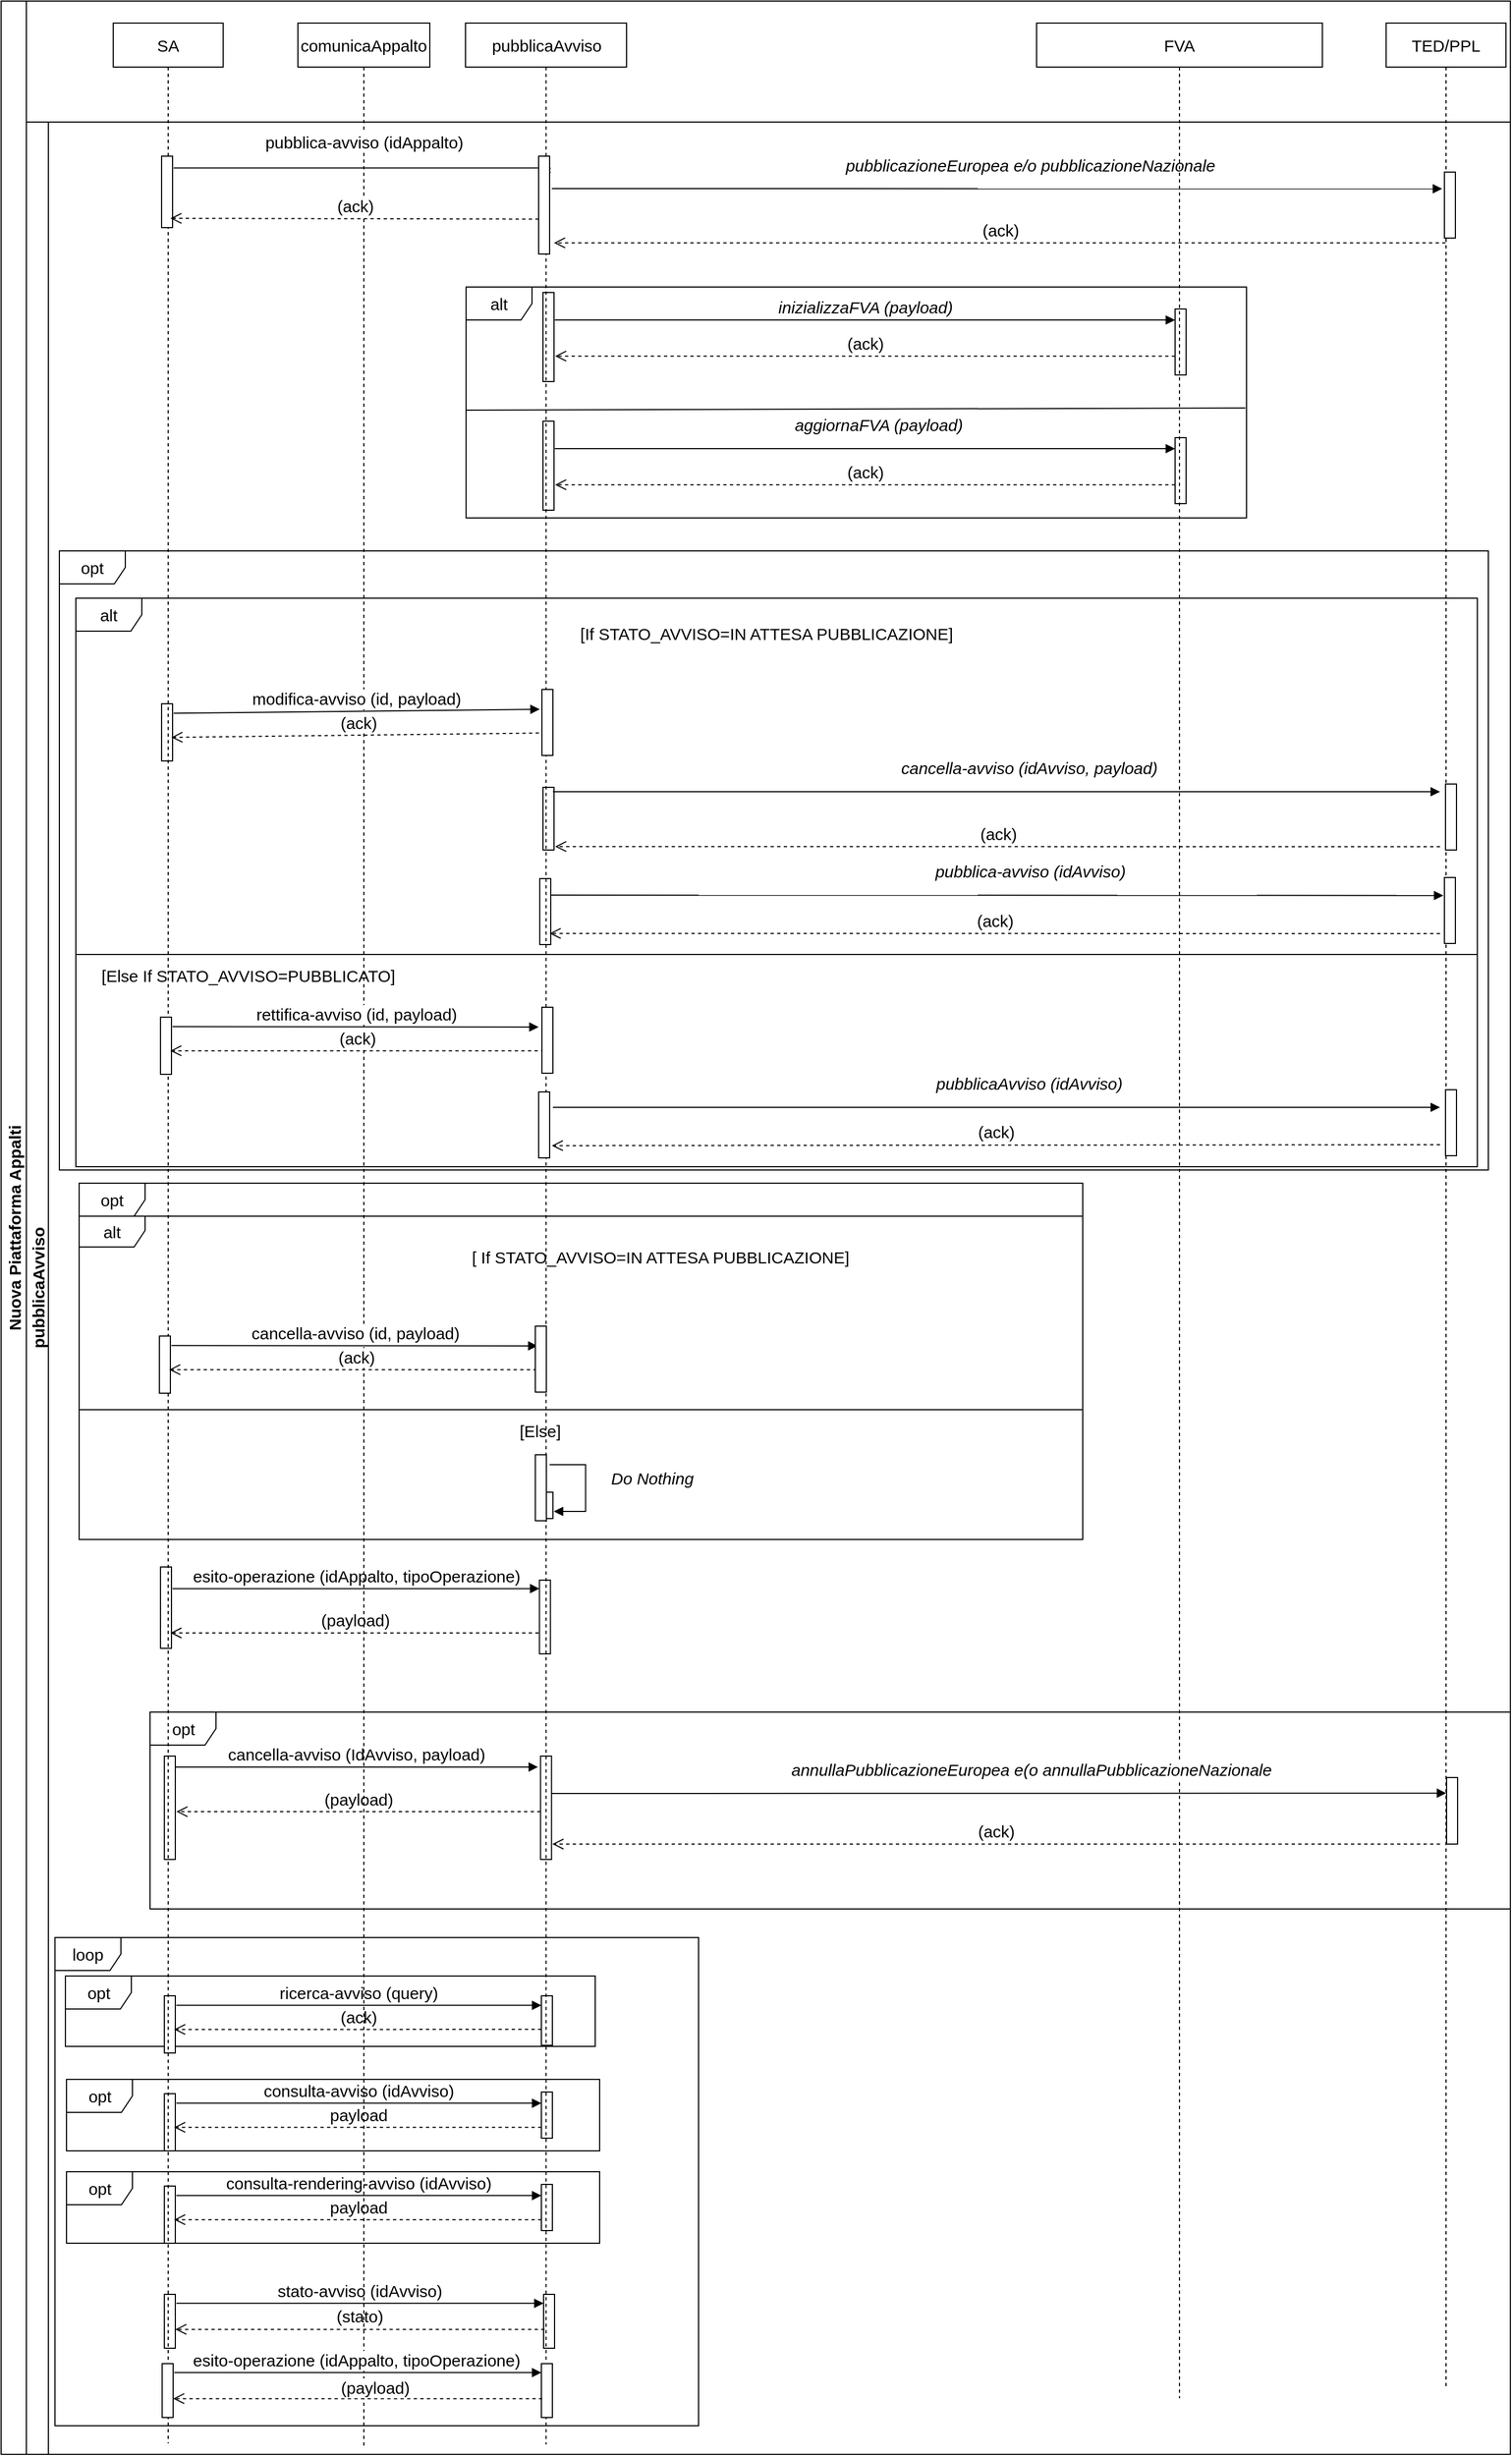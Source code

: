 <mxfile version="20.8.10" type="device"><diagram name="Sequence pubblicaAvviso" id="jy0WkR2AvuC1hXa2n3YZ"><mxGraphModel dx="794" dy="519" grid="0" gridSize="10" guides="1" tooltips="1" connect="1" arrows="1" fold="1" page="1" pageScale="1" pageWidth="850" pageHeight="1100" math="0" shadow="0"><root><mxCell id="0"/><mxCell id="1" parent="0"/><mxCell id="WozPzsx2yW2nJE8Lge7n-1" value="opt" style="shape=umlFrame;whiteSpace=wrap;html=1;fontSize=15;" parent="1" vertex="1"><mxGeometry x="99.5" y="1836" width="482" height="64" as="geometry"/></mxCell><mxCell id="WozPzsx2yW2nJE8Lge7n-2" value="alt" style="shape=umlFrame;whiteSpace=wrap;html=1;width=60;height=28;fontSize=15;" parent="1" vertex="1"><mxGeometry x="112" y="1145" width="913" height="176" as="geometry"/></mxCell><mxCell id="WozPzsx2yW2nJE8Lge7n-3" value="" style="html=1;points=[];perimeter=orthogonalPerimeter;strokeColor=#000000;fontSize=15;" parent="1" vertex="1"><mxGeometry x="534" y="1396" width="9.03" height="24" as="geometry"/></mxCell><mxCell id="WozPzsx2yW2nJE8Lge7n-4" value="Nuova Piattaforma Appalti" style="swimlane;horizontal=0;whiteSpace=wrap;html=1;strokeWidth=1;fontSize=15;" parent="1" vertex="1"><mxGeometry x="41" y="40" width="1373" height="2231" as="geometry"/></mxCell><mxCell id="WozPzsx2yW2nJE8Lge7n-5" value="pubblicaAvviso" style="swimlane;startSize=20;horizontal=0;html=1;whiteSpace=wrap;fontSize=15;" parent="WozPzsx2yW2nJE8Lge7n-4" vertex="1"><mxGeometry x="23" y="110" width="1350" height="2121" as="geometry"><mxRectangle x="23" y="870" width="40" height="110" as="alternateBounds"/></mxGeometry></mxCell><mxCell id="WozPzsx2yW2nJE8Lge7n-6" value="loop" style="shape=umlFrame;whiteSpace=wrap;html=1;fontSize=15;" parent="WozPzsx2yW2nJE8Lge7n-5" vertex="1"><mxGeometry x="26" y="1651" width="585.5" height="444" as="geometry"/></mxCell><mxCell id="WozPzsx2yW2nJE8Lge7n-7" value="alt" style="shape=umlFrame;whiteSpace=wrap;html=1;fontSize=15;" parent="WozPzsx2yW2nJE8Lge7n-5" vertex="1"><mxGeometry x="45" y="433" width="1275" height="517" as="geometry"/></mxCell><mxCell id="WozPzsx2yW2nJE8Lge7n-8" value="opt" style="shape=umlFrame;whiteSpace=wrap;html=1;fontSize=15;" parent="WozPzsx2yW2nJE8Lge7n-5" vertex="1"><mxGeometry x="112.5" y="1446" width="1237.5" height="179" as="geometry"/></mxCell><mxCell id="WozPzsx2yW2nJE8Lge7n-9" value="" style="html=1;points=[];perimeter=orthogonalPerimeter;fontSize=15;" parent="WozPzsx2yW2nJE8Lge7n-5" vertex="1"><mxGeometry x="125.5" y="1486" width="10" height="94" as="geometry"/></mxCell><mxCell id="WozPzsx2yW2nJE8Lge7n-10" value="cancella-avviso (IdAvviso, payload)" style="html=1;verticalAlign=bottom;endArrow=block;rounded=0;entryX=-0.23;entryY=0.106;entryDx=0;entryDy=0;entryPerimeter=0;fontSize=15;" parent="WozPzsx2yW2nJE8Lge7n-5" target="WozPzsx2yW2nJE8Lge7n-46" edge="1"><mxGeometry x="0.0" width="80" relative="1" as="geometry"><mxPoint x="135.5" y="1496.0" as="sourcePoint"/><mxPoint x="640.5" y="1496" as="targetPoint"/><mxPoint as="offset"/></mxGeometry></mxCell><mxCell id="WozPzsx2yW2nJE8Lge7n-11" value="(payload)" style="html=1;verticalAlign=bottom;endArrow=open;dashed=1;endSize=8;rounded=0;entryX=1.286;entryY=0.888;entryDx=0;entryDy=0;entryPerimeter=0;fontSize=15;startArrow=none;" parent="WozPzsx2yW2nJE8Lge7n-5" source="WozPzsx2yW2nJE8Lge7n-46" edge="1"><mxGeometry x="0.001" relative="1" as="geometry"><mxPoint x="650" y="1536.532" as="sourcePoint"/><mxPoint x="136.5" y="1536.532" as="targetPoint"/><mxPoint as="offset"/></mxGeometry></mxCell><mxCell id="WozPzsx2yW2nJE8Lge7n-12" value="" style="html=1;points=[];perimeter=orthogonalPerimeter;fontSize=15;" parent="WozPzsx2yW2nJE8Lge7n-5" vertex="1"><mxGeometry x="123" y="529" width="10" height="52" as="geometry"/></mxCell><mxCell id="WozPzsx2yW2nJE8Lge7n-13" value="opt" style="shape=umlFrame;whiteSpace=wrap;html=1;fontSize=15;" parent="WozPzsx2yW2nJE8Lge7n-5" vertex="1"><mxGeometry x="30" y="390" width="1300" height="563" as="geometry"/></mxCell><mxCell id="WozPzsx2yW2nJE8Lge7n-14" value="" style="html=1;points=[];perimeter=orthogonalPerimeter;strokeColor=#000000;fontColor=#000000;fontSize=15;" parent="WozPzsx2yW2nJE8Lge7n-5" vertex="1"><mxGeometry x="470" y="605" width="10" height="57" as="geometry"/></mxCell><mxCell id="WozPzsx2yW2nJE8Lge7n-15" value="&lt;font color=&quot;#000000&quot;&gt;alt&lt;/font&gt;" style="shape=umlFrame;whiteSpace=wrap;html=1;strokeColor=#000000;fontSize=15;fontColor=#FF0000;" parent="WozPzsx2yW2nJE8Lge7n-5" vertex="1"><mxGeometry x="400" y="150" width="710" height="210" as="geometry"/></mxCell><mxCell id="WozPzsx2yW2nJE8Lge7n-16" value="" style="html=1;verticalAlign=bottom;endArrow=none;rounded=0;strokeColor=#000000;fontSize=15;fontColor=#FF0000;" parent="WozPzsx2yW2nJE8Lge7n-5" edge="1"><mxGeometry x="-0.002" width="80" relative="1" as="geometry"><mxPoint x="400" y="262" as="sourcePoint"/><mxPoint x="1109" y="260" as="targetPoint"/><mxPoint as="offset"/></mxGeometry></mxCell><mxCell id="WozPzsx2yW2nJE8Lge7n-17" value="&lt;i style=&quot;&quot;&gt;&lt;font color=&quot;#000000&quot;&gt;inizializzaFVA (payload)&lt;/font&gt;&lt;/i&gt;" style="html=1;verticalAlign=bottom;endArrow=block;rounded=0;strokeColor=#000000;fontSize=15;fontColor=#FF0000;" parent="WozPzsx2yW2nJE8Lge7n-5" target="WozPzsx2yW2nJE8Lge7n-18" edge="1"><mxGeometry width="80" relative="1" as="geometry"><mxPoint x="480.75" y="180.0" as="sourcePoint"/><mxPoint x="497.75" y="-730" as="targetPoint"/></mxGeometry></mxCell><mxCell id="WozPzsx2yW2nJE8Lge7n-18" value="" style="html=1;points=[];perimeter=orthogonalPerimeter;strokeColor=#000000;fontSize=15;fontColor=#FF0000;" parent="WozPzsx2yW2nJE8Lge7n-5" vertex="1"><mxGeometry x="1045" y="170" width="10" height="60" as="geometry"/></mxCell><mxCell id="WozPzsx2yW2nJE8Lge7n-19" value="&lt;font color=&quot;#000000&quot;&gt;(ack)&lt;/font&gt;" style="html=1;verticalAlign=bottom;endArrow=open;dashed=1;endSize=8;rounded=0;entryX=1.025;entryY=0.822;entryDx=0;entryDy=0;entryPerimeter=0;strokeColor=#000000;fontSize=15;fontColor=#FF0000;" parent="WozPzsx2yW2nJE8Lge7n-5" source="WozPzsx2yW2nJE8Lge7n-18" edge="1"><mxGeometry relative="1" as="geometry"><mxPoint x="592.35" y="-697.32" as="sourcePoint"/><mxPoint x="481.0" y="212.862" as="targetPoint"/></mxGeometry></mxCell><mxCell id="WozPzsx2yW2nJE8Lge7n-20" value="" style="html=1;points=[];perimeter=orthogonalPerimeter;strokeColor=#000000;fontSize=15;fontColor=#FF0000;" parent="WozPzsx2yW2nJE8Lge7n-5" vertex="1"><mxGeometry x="470" y="155" width="10" height="81" as="geometry"/></mxCell><mxCell id="WozPzsx2yW2nJE8Lge7n-21" value="&lt;font color=&quot;#000000&quot;&gt;&lt;i&gt;aggiornaFVA (payload)&lt;/i&gt;&lt;/font&gt;" style="html=1;verticalAlign=bottom;endArrow=block;rounded=0;strokeColor=#000000;fontSize=15;fontColor=#FF0000;" parent="WozPzsx2yW2nJE8Lge7n-5" target="WozPzsx2yW2nJE8Lge7n-22" edge="1"><mxGeometry x="0.043" y="10" width="80" relative="1" as="geometry"><mxPoint x="480.75" y="297.0" as="sourcePoint"/><mxPoint x="497.75" y="-613" as="targetPoint"/><mxPoint as="offset"/></mxGeometry></mxCell><mxCell id="WozPzsx2yW2nJE8Lge7n-22" value="" style="html=1;points=[];perimeter=orthogonalPerimeter;strokeColor=#000000;fontSize=15;fontColor=#FF0000;" parent="WozPzsx2yW2nJE8Lge7n-5" vertex="1"><mxGeometry x="1045" y="287" width="10" height="60" as="geometry"/></mxCell><mxCell id="WozPzsx2yW2nJE8Lge7n-23" value="&lt;font color=&quot;#000000&quot;&gt;(ack)&lt;/font&gt;" style="html=1;verticalAlign=bottom;endArrow=open;dashed=1;endSize=8;rounded=0;entryX=1.025;entryY=0.822;entryDx=0;entryDy=0;entryPerimeter=0;strokeColor=#000000;fontSize=15;fontColor=#FF0000;" parent="WozPzsx2yW2nJE8Lge7n-5" source="WozPzsx2yW2nJE8Lge7n-22" edge="1"><mxGeometry relative="1" as="geometry"><mxPoint x="592.35" y="-580.32" as="sourcePoint"/><mxPoint x="481.0" y="329.862" as="targetPoint"/></mxGeometry></mxCell><mxCell id="WozPzsx2yW2nJE8Lge7n-24" value="" style="html=1;points=[];perimeter=orthogonalPerimeter;strokeColor=#000000;fontSize=15;fontColor=#FF0000;" parent="WozPzsx2yW2nJE8Lge7n-5" vertex="1"><mxGeometry x="470" y="272" width="10" height="81" as="geometry"/></mxCell><mxCell id="WozPzsx2yW2nJE8Lge7n-25" value="" style="html=1;points=[];perimeter=orthogonalPerimeter;strokeColor=#000000;fontColor=#000000;fontSize=15;" parent="WozPzsx2yW2nJE8Lge7n-5" vertex="1"><mxGeometry x="467.03" y="688" width="10" height="60" as="geometry"/></mxCell><mxCell id="WozPzsx2yW2nJE8Lge7n-26" value="opt" style="shape=umlFrame;whiteSpace=wrap;html=1;fontSize=15;" parent="WozPzsx2yW2nJE8Lge7n-5" vertex="1"><mxGeometry x="36.5" y="1780" width="485" height="65" as="geometry"/></mxCell><mxCell id="WozPzsx2yW2nJE8Lge7n-27" value="" style="html=1;points=[];perimeter=orthogonalPerimeter;fontSize=15;" parent="WozPzsx2yW2nJE8Lge7n-5" vertex="1"><mxGeometry x="125.5" y="1704" width="10" height="52" as="geometry"/></mxCell><mxCell id="WozPzsx2yW2nJE8Lge7n-28" value="(ack)" style="html=1;verticalAlign=bottom;endArrow=open;dashed=1;endSize=8;rounded=0;entryX=0.89;entryY=0.588;entryDx=0;entryDy=0;entryPerimeter=0;exitX=0;exitY=0.679;exitDx=0;exitDy=0;exitPerimeter=0;fontSize=15;" parent="WozPzsx2yW2nJE8Lge7n-5" source="WozPzsx2yW2nJE8Lge7n-29" target="WozPzsx2yW2nJE8Lge7n-27" edge="1"><mxGeometry relative="1" as="geometry"><mxPoint x="305.5" y="1734.576" as="sourcePoint"/><mxPoint x="267.5" y="1616" as="targetPoint"/></mxGeometry></mxCell><mxCell id="WozPzsx2yW2nJE8Lge7n-29" value="" style="html=1;points=[];perimeter=orthogonalPerimeter;fontSize=15;" parent="WozPzsx2yW2nJE8Lge7n-5" vertex="1"><mxGeometry x="468.5" y="1704" width="10" height="45" as="geometry"/></mxCell><mxCell id="WozPzsx2yW2nJE8Lge7n-30" value="ricerca-avviso (query)" style="html=1;verticalAlign=bottom;endArrow=block;rounded=0;exitX=1.097;exitY=0.166;exitDx=0;exitDy=0;exitPerimeter=0;endFill=1;fontSize=15;" parent="WozPzsx2yW2nJE8Lge7n-5" source="WozPzsx2yW2nJE8Lge7n-27" target="WozPzsx2yW2nJE8Lge7n-29" edge="1"><mxGeometry width="80" relative="1" as="geometry"><mxPoint x="136.47" y="1712.632" as="sourcePoint"/><mxPoint x="305.5" y="1712.632" as="targetPoint"/></mxGeometry></mxCell><mxCell id="WozPzsx2yW2nJE8Lge7n-31" value="" style="html=1;points=[];perimeter=orthogonalPerimeter;fontSize=15;" parent="WozPzsx2yW2nJE8Lge7n-5" vertex="1"><mxGeometry x="125.5" y="1793" width="10" height="52" as="geometry"/></mxCell><mxCell id="WozPzsx2yW2nJE8Lge7n-32" value="" style="html=1;points=[];perimeter=orthogonalPerimeter;fontSize=15;" parent="WozPzsx2yW2nJE8Lge7n-5" vertex="1"><mxGeometry x="468.5" y="1791.5" width="10" height="42" as="geometry"/></mxCell><mxCell id="WozPzsx2yW2nJE8Lge7n-33" value="consulta-avviso (idAvviso)" style="html=1;verticalAlign=bottom;endArrow=block;rounded=0;exitX=1.097;exitY=0.166;exitDx=0;exitDy=0;exitPerimeter=0;fontSize=15;" parent="WozPzsx2yW2nJE8Lge7n-5" source="WozPzsx2yW2nJE8Lge7n-31" target="WozPzsx2yW2nJE8Lge7n-32" edge="1"><mxGeometry width="80" relative="1" as="geometry"><mxPoint x="27.5" y="1605" as="sourcePoint"/><mxPoint x="107.5" y="1605" as="targetPoint"/></mxGeometry></mxCell><mxCell id="WozPzsx2yW2nJE8Lge7n-34" value="payload" style="html=1;verticalAlign=bottom;endArrow=open;dashed=1;endSize=8;rounded=0;entryX=0.89;entryY=0.588;entryDx=0;entryDy=0;entryPerimeter=0;fontSize=15;" parent="WozPzsx2yW2nJE8Lge7n-5" source="WozPzsx2yW2nJE8Lge7n-32" target="WozPzsx2yW2nJE8Lge7n-31" edge="1"><mxGeometry relative="1" as="geometry"><mxPoint x="347.5" y="1705" as="sourcePoint"/><mxPoint x="267.5" y="1705" as="targetPoint"/></mxGeometry></mxCell><mxCell id="WozPzsx2yW2nJE8Lge7n-35" value="" style="html=1;points=[];perimeter=orthogonalPerimeter;fontSize=15;" parent="WozPzsx2yW2nJE8Lge7n-5" vertex="1"><mxGeometry x="470.5" y="1975.5" width="10" height="49" as="geometry"/></mxCell><mxCell id="WozPzsx2yW2nJE8Lge7n-36" value="" style="html=1;points=[];perimeter=orthogonalPerimeter;fontSize=15;" parent="WozPzsx2yW2nJE8Lge7n-5" vertex="1"><mxGeometry x="125.5" y="1975.5" width="10" height="49" as="geometry"/></mxCell><mxCell id="WozPzsx2yW2nJE8Lge7n-37" value="stato-avviso (idAvviso)" style="html=1;verticalAlign=bottom;endArrow=block;rounded=0;exitX=1.097;exitY=0.166;exitDx=0;exitDy=0;exitPerimeter=0;endFill=1;fontSize=15;" parent="WozPzsx2yW2nJE8Lge7n-5" source="WozPzsx2yW2nJE8Lge7n-36" target="WozPzsx2yW2nJE8Lge7n-35" edge="1"><mxGeometry x="-0.004" width="80" relative="1" as="geometry"><mxPoint x="-109.53" y="1235.132" as="sourcePoint"/><mxPoint x="59.5" y="1235.132" as="targetPoint"/><mxPoint as="offset"/></mxGeometry></mxCell><mxCell id="WozPzsx2yW2nJE8Lge7n-38" value="(stato)" style="html=1;verticalAlign=bottom;endArrow=open;dashed=1;endSize=8;rounded=0;exitX=0.083;exitY=0.65;exitDx=0;exitDy=0;exitPerimeter=0;fontSize=15;" parent="WozPzsx2yW2nJE8Lge7n-5" source="WozPzsx2yW2nJE8Lge7n-35" target="WozPzsx2yW2nJE8Lge7n-36" edge="1"><mxGeometry relative="1" as="geometry"><mxPoint x="425.25" y="1849.478" as="sourcePoint"/><mxPoint x="93.5" y="1849" as="targetPoint"/></mxGeometry></mxCell><mxCell id="WozPzsx2yW2nJE8Lge7n-39" value="[If STATO_AVVISO=IN ATTESA PUBBLICAZIONE]" style="text;html=1;strokeColor=none;fillColor=none;align=center;verticalAlign=middle;whiteSpace=wrap;rounded=0;fontSize=15;" parent="WozPzsx2yW2nJE8Lge7n-5" vertex="1"><mxGeometry x="497" y="450" width="353" height="30" as="geometry"/></mxCell><mxCell id="WozPzsx2yW2nJE8Lge7n-40" value="" style="line;strokeWidth=1;fillColor=none;align=left;verticalAlign=middle;spacingTop=-1;spacingLeft=3;spacingRight=3;rotatable=0;labelPosition=right;points=[];portConstraint=eastwest;strokeColor=inherit;fontSize=15;" parent="WozPzsx2yW2nJE8Lge7n-5" vertex="1"><mxGeometry x="45" y="753" width="1275" height="8" as="geometry"/></mxCell><mxCell id="WozPzsx2yW2nJE8Lge7n-41" value="[Else If STATO_AVVISO=PUBBLICATO]" style="text;html=1;strokeColor=none;fillColor=none;align=center;verticalAlign=middle;whiteSpace=wrap;rounded=0;fontSize=15;" parent="WozPzsx2yW2nJE8Lge7n-5" vertex="1"><mxGeometry x="45" y="761" width="314" height="30" as="geometry"/></mxCell><mxCell id="WozPzsx2yW2nJE8Lge7n-42" value="" style="html=1;points=[];perimeter=orthogonalPerimeter;fontSize=15;" parent="WozPzsx2yW2nJE8Lge7n-5" vertex="1"><mxGeometry x="122" y="1314" width="10" height="74" as="geometry"/></mxCell><mxCell id="WozPzsx2yW2nJE8Lge7n-43" value="" style="html=1;points=[];perimeter=orthogonalPerimeter;fontSize=15;" parent="WozPzsx2yW2nJE8Lge7n-5" vertex="1"><mxGeometry x="466.75" y="1326" width="10" height="67" as="geometry"/></mxCell><mxCell id="WozPzsx2yW2nJE8Lge7n-44" value="esito-operazione (idAppalto, tipoOperazione)" style="html=1;verticalAlign=bottom;endArrow=block;rounded=0;exitX=1.097;exitY=0.166;exitDx=0;exitDy=0;exitPerimeter=0;endFill=1;fontSize=15;" parent="WozPzsx2yW2nJE8Lge7n-5" edge="1"><mxGeometry x="0.001" width="80" relative="1" as="geometry"><mxPoint x="132.97" y="1333.698" as="sourcePoint"/><mxPoint x="466.75" y="1333.698" as="targetPoint"/><mxPoint as="offset"/></mxGeometry></mxCell><mxCell id="WozPzsx2yW2nJE8Lge7n-45" value="(payload)" style="html=1;verticalAlign=bottom;endArrow=open;dashed=1;endSize=8;rounded=0;fontSize=15;" parent="WozPzsx2yW2nJE8Lge7n-5" edge="1"><mxGeometry relative="1" as="geometry"><mxPoint x="466" y="1374" as="sourcePoint"/><mxPoint x="131" y="1374" as="targetPoint"/></mxGeometry></mxCell><mxCell id="WozPzsx2yW2nJE8Lge7n-46" value="" style="html=1;points=[];perimeter=orthogonalPerimeter;fontSize=15;" parent="WozPzsx2yW2nJE8Lge7n-5" vertex="1"><mxGeometry x="467.75" y="1486" width="10" height="94" as="geometry"/></mxCell><mxCell id="WozPzsx2yW2nJE8Lge7n-47" value="&lt;i style=&quot;&quot;&gt;&lt;font color=&quot;#000000&quot;&gt;pubblicazioneEuropea e/o pubblicazioneNazionale&lt;/font&gt;&lt;/i&gt;" style="html=1;verticalAlign=bottom;endArrow=block;rounded=0;fontSize=15;strokeColor=#000000;fontColor=#FF0000;entryX=-0.204;entryY=0.253;entryDx=0;entryDy=0;entryPerimeter=0;" parent="WozPzsx2yW2nJE8Lge7n-5" target="WozPzsx2yW2nJE8Lge7n-92" edge="1"><mxGeometry x="0.075" y="10" width="80" relative="1" as="geometry"><mxPoint x="478" y="60.49" as="sourcePoint"/><mxPoint x="1354.56" y="60.001" as="targetPoint"/><mxPoint x="-1" as="offset"/></mxGeometry></mxCell><mxCell id="WozPzsx2yW2nJE8Lge7n-48" value="opt" style="shape=umlFrame;whiteSpace=wrap;html=1;fontSize=15;" parent="WozPzsx2yW2nJE8Lge7n-5" vertex="1"><mxGeometry x="36.5" y="1864" width="485" height="65" as="geometry"/></mxCell><mxCell id="WozPzsx2yW2nJE8Lge7n-49" value="" style="html=1;points=[];perimeter=orthogonalPerimeter;fontSize=15;" parent="WozPzsx2yW2nJE8Lge7n-5" vertex="1"><mxGeometry x="125.5" y="1877" width="10" height="52" as="geometry"/></mxCell><mxCell id="WozPzsx2yW2nJE8Lge7n-50" value="" style="html=1;points=[];perimeter=orthogonalPerimeter;fontSize=15;" parent="WozPzsx2yW2nJE8Lge7n-5" vertex="1"><mxGeometry x="468.5" y="1875.5" width="10" height="42" as="geometry"/></mxCell><mxCell id="WozPzsx2yW2nJE8Lge7n-51" value="consulta-rendering-avviso (idAvviso)" style="html=1;verticalAlign=bottom;endArrow=block;rounded=0;exitX=1.097;exitY=0.166;exitDx=0;exitDy=0;exitPerimeter=0;fontSize=15;" parent="WozPzsx2yW2nJE8Lge7n-5" source="WozPzsx2yW2nJE8Lge7n-49" target="WozPzsx2yW2nJE8Lge7n-50" edge="1"><mxGeometry width="80" relative="1" as="geometry"><mxPoint x="-35.5" y="1539" as="sourcePoint"/><mxPoint x="44.5" y="1539" as="targetPoint"/></mxGeometry></mxCell><mxCell id="WozPzsx2yW2nJE8Lge7n-52" value="payload" style="html=1;verticalAlign=bottom;endArrow=open;dashed=1;endSize=8;rounded=0;entryX=0.89;entryY=0.588;entryDx=0;entryDy=0;entryPerimeter=0;fontSize=15;" parent="WozPzsx2yW2nJE8Lge7n-5" source="WozPzsx2yW2nJE8Lge7n-50" target="WozPzsx2yW2nJE8Lge7n-49" edge="1"><mxGeometry relative="1" as="geometry"><mxPoint x="284.5" y="1639" as="sourcePoint"/><mxPoint x="204.5" y="1639" as="targetPoint"/></mxGeometry></mxCell><mxCell id="WozPzsx2yW2nJE8Lge7n-53" value="pubblicaAvviso" style="shape=umlLifeline;perimeter=lifelinePerimeter;whiteSpace=wrap;html=1;container=1;collapsible=0;recursiveResize=0;outlineConnect=0;fontSize=15;" parent="WozPzsx2yW2nJE8Lge7n-4" vertex="1"><mxGeometry x="422.5" y="20" width="146.5" height="2202" as="geometry"/></mxCell><mxCell id="WozPzsx2yW2nJE8Lge7n-54" value="comunicaAppalto" style="shape=umlLifeline;perimeter=lifelinePerimeter;whiteSpace=wrap;html=1;container=1;collapsible=0;recursiveResize=0;outlineConnect=0;fontSize=15;" parent="WozPzsx2yW2nJE8Lge7n-4" vertex="1"><mxGeometry x="270" y="20" width="120" height="2204" as="geometry"/></mxCell><mxCell id="WozPzsx2yW2nJE8Lge7n-55" value="SA" style="shape=umlLifeline;perimeter=lifelinePerimeter;whiteSpace=wrap;html=1;container=1;collapsible=0;recursiveResize=0;outlineConnect=0;fontSize=15;" parent="WozPzsx2yW2nJE8Lge7n-4" vertex="1"><mxGeometry x="102" y="20" width="100" height="2201" as="geometry"/></mxCell><mxCell id="WozPzsx2yW2nJE8Lge7n-56" value="FVA" style="shape=umlLifeline;perimeter=lifelinePerimeter;whiteSpace=wrap;html=1;container=1;collapsible=0;recursiveResize=0;outlineConnect=0;fontSize=15;" parent="WozPzsx2yW2nJE8Lge7n-4" vertex="1"><mxGeometry x="942" y="20" width="260" height="2160" as="geometry"/></mxCell><mxCell id="WozPzsx2yW2nJE8Lge7n-57" value="modifica-avviso (id, payload)" style="html=1;verticalAlign=bottom;endArrow=block;rounded=0;exitX=1.097;exitY=0.166;exitDx=0;exitDy=0;exitPerimeter=0;endFill=1;fontSize=15;" parent="WozPzsx2yW2nJE8Lge7n-4" source="WozPzsx2yW2nJE8Lge7n-12" edge="1"><mxGeometry width="80" relative="1" as="geometry"><mxPoint x="156.97" y="643.632" as="sourcePoint"/><mxPoint x="490" y="644" as="targetPoint"/></mxGeometry></mxCell><mxCell id="WozPzsx2yW2nJE8Lge7n-58" value="(ack)" style="html=1;verticalAlign=bottom;endArrow=open;dashed=1;endSize=8;rounded=0;entryX=0.89;entryY=0.588;entryDx=0;entryDy=0;entryPerimeter=0;fontSize=15;" parent="WozPzsx2yW2nJE8Lge7n-4" target="WozPzsx2yW2nJE8Lge7n-12" edge="1"><mxGeometry relative="1" as="geometry"><mxPoint x="495.25" y="665.576" as="sourcePoint"/><mxPoint x="288" y="547" as="targetPoint"/></mxGeometry></mxCell><mxCell id="WozPzsx2yW2nJE8Lge7n-59" value="" style="html=1;points=[];perimeter=orthogonalPerimeter;fontSize=15;" parent="1" vertex="1"><mxGeometry x="187" y="181" width="10" height="65" as="geometry"/></mxCell><mxCell id="WozPzsx2yW2nJE8Lge7n-60" value="(ack)" style="html=1;verticalAlign=bottom;endArrow=open;dashed=1;endSize=8;rounded=0;exitX=-0.175;exitY=0.624;exitDx=0;exitDy=0;exitPerimeter=0;entryX=1.004;entryY=0.488;entryDx=0;entryDy=0;entryPerimeter=0;fontSize=15;" parent="1" edge="1"><mxGeometry relative="1" as="geometry"><mxPoint x="530" y="238.256" as="sourcePoint"/><mxPoint x="195.04" y="237.528" as="targetPoint"/></mxGeometry></mxCell><mxCell id="WozPzsx2yW2nJE8Lge7n-61" value="pubblica-avviso (idAppalto)" style="html=1;verticalAlign=bottom;endArrow=block;rounded=0;exitX=1.097;exitY=0.166;exitDx=0;exitDy=0;exitPerimeter=0;endFill=1;startArrow=none;fontSize=15;" parent="1" source="WozPzsx2yW2nJE8Lge7n-63" edge="1"><mxGeometry x="1" y="161" width="80" relative="1" as="geometry"><mxPoint x="-56.03" y="-1130.368" as="sourcePoint"/><mxPoint x="531.75" y="194.446" as="targetPoint"/><mxPoint x="-138" y="-174" as="offset"/></mxGeometry></mxCell><mxCell id="WozPzsx2yW2nJE8Lge7n-62" value="" style="html=1;verticalAlign=bottom;endArrow=none;rounded=0;exitX=1.097;exitY=0.166;exitDx=0;exitDy=0;exitPerimeter=0;endFill=1;fontSize=15;" parent="1" source="WozPzsx2yW2nJE8Lge7n-59" target="WozPzsx2yW2nJE8Lge7n-63" edge="1"><mxGeometry x="-0.002" width="80" relative="1" as="geometry"><mxPoint x="197.97" y="194.446" as="sourcePoint"/><mxPoint x="531.75" y="194.446" as="targetPoint"/><mxPoint as="offset"/></mxGeometry></mxCell><mxCell id="WozPzsx2yW2nJE8Lge7n-63" value="" style="html=1;points=[];perimeter=orthogonalPerimeter;fontSize=15;" parent="1" vertex="1"><mxGeometry x="530" y="181" width="10" height="89" as="geometry"/></mxCell><mxCell id="WozPzsx2yW2nJE8Lge7n-64" value="" style="html=1;points=[];perimeter=orthogonalPerimeter;fontSize=15;" parent="1" vertex="1"><mxGeometry x="533" y="666" width="10" height="60" as="geometry"/></mxCell><mxCell id="WozPzsx2yW2nJE8Lge7n-65" value="" style="html=1;points=[];perimeter=orthogonalPerimeter;fontSize=15;" parent="1" vertex="1"><mxGeometry x="532.5" y="2188.5" width="10" height="49" as="geometry"/></mxCell><mxCell id="WozPzsx2yW2nJE8Lge7n-66" value="" style="html=1;points=[];perimeter=orthogonalPerimeter;fontSize=15;" parent="1" vertex="1"><mxGeometry x="187.5" y="2188.5" width="10" height="49" as="geometry"/></mxCell><mxCell id="WozPzsx2yW2nJE8Lge7n-67" value="esito-operazione (idAppalto, tipoOperazione)" style="html=1;verticalAlign=bottom;endArrow=block;rounded=0;exitX=1.097;exitY=0.166;exitDx=0;exitDy=0;exitPerimeter=0;endFill=1;fontSize=15;" parent="1" source="WozPzsx2yW2nJE8Lge7n-66" target="WozPzsx2yW2nJE8Lge7n-65" edge="1"><mxGeometry x="-0.006" width="80" relative="1" as="geometry"><mxPoint x="-110.53" y="318.132" as="sourcePoint"/><mxPoint x="58.5" y="318.132" as="targetPoint"/><mxPoint as="offset"/></mxGeometry></mxCell><mxCell id="WozPzsx2yW2nJE8Lge7n-68" value="(payload)" style="html=1;verticalAlign=bottom;endArrow=open;dashed=1;endSize=8;rounded=0;exitX=0.083;exitY=0.65;exitDx=0;exitDy=0;exitPerimeter=0;fontSize=15;" parent="1" source="WozPzsx2yW2nJE8Lge7n-65" target="WozPzsx2yW2nJE8Lge7n-66" edge="1"><mxGeometry x="-0.096" y="2" relative="1" as="geometry"><mxPoint x="424.25" y="932.478" as="sourcePoint"/><mxPoint x="92.5" y="932" as="targetPoint"/><mxPoint as="offset"/></mxGeometry></mxCell><mxCell id="WozPzsx2yW2nJE8Lge7n-69" value="&lt;i style=&quot;&quot;&gt;&lt;font color=&quot;#000000&quot;&gt;annullaPubblicazioneEuropea e(o annullaPubblicazioneNazionale&lt;/font&gt;&lt;/i&gt;" style="html=1;verticalAlign=bottom;endArrow=block;rounded=0;entryX=-0.031;entryY=0.235;entryDx=0;entryDy=0;entryPerimeter=0;fontSize=15;strokeColor=#000000;fontColor=#FF0000;" parent="1" target="WozPzsx2yW2nJE8Lge7n-87" edge="1"><mxGeometry x="0.075" y="10" width="80" relative="1" as="geometry"><mxPoint x="542" y="1670" as="sourcePoint"/><mxPoint x="1418.56" y="1669.511" as="targetPoint"/><mxPoint x="-1" as="offset"/></mxGeometry></mxCell><mxCell id="WozPzsx2yW2nJE8Lge7n-70" value="&lt;font color=&quot;#000000&quot;&gt;(ack)&lt;/font&gt;" style="html=1;verticalAlign=bottom;endArrow=open;dashed=1;endSize=8;rounded=0;fontSize=15;strokeColor=#000000;fontColor=#FF0000;" parent="1" edge="1"><mxGeometry x="0.001" relative="1" as="geometry"><mxPoint x="1350" y="1716" as="sourcePoint"/><mxPoint x="542.5" y="1716" as="targetPoint"/><mxPoint as="offset"/></mxGeometry></mxCell><mxCell id="WozPzsx2yW2nJE8Lge7n-71" value="" style="html=1;points=[];perimeter=orthogonalPerimeter;fontSize=15;" parent="1" vertex="1"><mxGeometry x="186" y="964" width="10" height="52" as="geometry"/></mxCell><mxCell id="WozPzsx2yW2nJE8Lge7n-72" value="" style="html=1;points=[];perimeter=orthogonalPerimeter;strokeColor=#000000;fontColor=#000000;fontSize=15;" parent="1" vertex="1"><mxGeometry x="530.03" y="1032" width="10" height="60" as="geometry"/></mxCell><mxCell id="WozPzsx2yW2nJE8Lge7n-73" value="rettifica-avviso (id, payload)" style="html=1;verticalAlign=bottom;endArrow=block;rounded=0;exitX=1.097;exitY=0.166;exitDx=0;exitDy=0;exitPerimeter=0;endFill=1;fontSize=15;" parent="1" source="WozPzsx2yW2nJE8Lge7n-71" edge="1"><mxGeometry x="0.003" width="80" relative="1" as="geometry"><mxPoint x="156.97" y="932.632" as="sourcePoint"/><mxPoint x="530" y="973" as="targetPoint"/><mxPoint as="offset"/></mxGeometry></mxCell><mxCell id="WozPzsx2yW2nJE8Lge7n-74" value="(ack)" style="html=1;verticalAlign=bottom;endArrow=open;dashed=1;endSize=8;rounded=0;entryX=0.89;entryY=0.588;entryDx=0;entryDy=0;entryPerimeter=0;fontSize=15;" parent="1" target="WozPzsx2yW2nJE8Lge7n-71" edge="1"><mxGeometry relative="1" as="geometry"><mxPoint x="535.25" y="994.576" as="sourcePoint"/><mxPoint x="288" y="836" as="targetPoint"/></mxGeometry></mxCell><mxCell id="WozPzsx2yW2nJE8Lge7n-75" value="" style="html=1;points=[];perimeter=orthogonalPerimeter;fontSize=15;" parent="1" vertex="1"><mxGeometry x="533" y="955" width="10" height="60" as="geometry"/></mxCell><mxCell id="WozPzsx2yW2nJE8Lge7n-76" value="" style="html=1;points=[];perimeter=orthogonalPerimeter;fontSize=15;" parent="1" vertex="1"><mxGeometry x="185" y="1254" width="10" height="52" as="geometry"/></mxCell><mxCell id="WozPzsx2yW2nJE8Lge7n-77" value="opt" style="shape=umlFrame;whiteSpace=wrap;html=1;fontSize=15;" parent="1" vertex="1"><mxGeometry x="112" y="1115" width="913" height="324" as="geometry"/></mxCell><mxCell id="WozPzsx2yW2nJE8Lge7n-78" value="[ If STATO_AVVISO=IN ATTESA PUBBLICAZIONE]" style="text;html=1;strokeColor=none;fillColor=none;align=center;verticalAlign=middle;whiteSpace=wrap;rounded=0;fontSize=15;" parent="1" vertex="1"><mxGeometry x="462" y="1167" width="358" height="30" as="geometry"/></mxCell><mxCell id="WozPzsx2yW2nJE8Lge7n-79" value="" style="line;strokeWidth=1;fillColor=none;align=left;verticalAlign=middle;spacingTop=-1;spacingLeft=3;spacingRight=3;rotatable=0;labelPosition=right;points=[];portConstraint=eastwest;strokeColor=inherit;fontSize=15;" parent="1" vertex="1"><mxGeometry x="112" y="1317" width="913" height="8" as="geometry"/></mxCell><mxCell id="WozPzsx2yW2nJE8Lge7n-80" value="[Else]" style="text;html=1;strokeColor=none;fillColor=none;align=center;verticalAlign=middle;whiteSpace=wrap;rounded=0;fontSize=15;" parent="1" vertex="1"><mxGeometry x="488.5" y="1325" width="85" height="30" as="geometry"/></mxCell><mxCell id="WozPzsx2yW2nJE8Lge7n-81" value="cancella-avviso (id, payload)" style="html=1;verticalAlign=bottom;endArrow=block;rounded=0;exitX=1.097;exitY=0.166;exitDx=0;exitDy=0;exitPerimeter=0;endFill=1;fontSize=15;" parent="1" source="WozPzsx2yW2nJE8Lge7n-76" edge="1"><mxGeometry x="0.003" width="80" relative="1" as="geometry"><mxPoint x="155.97" y="1222.632" as="sourcePoint"/><mxPoint x="529.0" y="1263" as="targetPoint"/><mxPoint as="offset"/></mxGeometry></mxCell><mxCell id="WozPzsx2yW2nJE8Lge7n-82" value="(ack)" style="html=1;verticalAlign=bottom;endArrow=open;dashed=1;endSize=8;rounded=0;entryX=0.89;entryY=0.588;entryDx=0;entryDy=0;entryPerimeter=0;fontSize=15;" parent="1" target="WozPzsx2yW2nJE8Lge7n-76" edge="1"><mxGeometry relative="1" as="geometry"><mxPoint x="534.25" y="1284.576" as="sourcePoint"/><mxPoint x="287" y="1126" as="targetPoint"/></mxGeometry></mxCell><mxCell id="WozPzsx2yW2nJE8Lge7n-83" value="" style="html=1;points=[];perimeter=orthogonalPerimeter;fontSize=15;" parent="1" vertex="1"><mxGeometry x="527" y="1245" width="10" height="60" as="geometry"/></mxCell><mxCell id="WozPzsx2yW2nJE8Lge7n-84" value="" style="html=1;points=[];perimeter=orthogonalPerimeter;strokeColor=#000000;fontColor=#FF0000;fontSize=15;" parent="1" vertex="1"><mxGeometry x="527.03" y="1362" width="10" height="60" as="geometry"/></mxCell><mxCell id="WozPzsx2yW2nJE8Lge7n-85" value="&lt;i style=&quot;&quot;&gt;&lt;font color=&quot;#000000&quot;&gt;Do Nothing&lt;/font&gt;&lt;/i&gt;" style="edgeStyle=orthogonalEdgeStyle;html=1;align=left;spacingLeft=2;endArrow=block;rounded=0;strokeColor=#000000;fontColor=#FF0000;fontSize=15;" parent="1" edge="1"><mxGeometry x="-0.15" y="19" relative="1" as="geometry"><mxPoint x="540" y="1371" as="sourcePoint"/><Array as="points"><mxPoint x="572.75" y="1371.5"/><mxPoint x="572.75" y="1413.5"/><mxPoint x="543.75" y="1413.5"/></Array><mxPoint x="543.75" y="1413.5" as="targetPoint"/><mxPoint as="offset"/></mxGeometry></mxCell><mxCell id="WozPzsx2yW2nJE8Lge7n-86" value="TED/PPL" style="shape=umlLifeline;perimeter=lifelinePerimeter;whiteSpace=wrap;html=1;container=1;collapsible=0;recursiveResize=0;outlineConnect=0;fontSize=15;" parent="1" vertex="1"><mxGeometry x="1301" y="60" width="109" height="2150" as="geometry"/></mxCell><mxCell id="WozPzsx2yW2nJE8Lge7n-87" value="" style="html=1;points=[];perimeter=orthogonalPerimeter;fontSize=15;strokeColor=#000000;fontColor=#FF0000;" parent="WozPzsx2yW2nJE8Lge7n-86" vertex="1"><mxGeometry x="55" y="1595.5" width="10" height="60.5" as="geometry"/></mxCell><mxCell id="WozPzsx2yW2nJE8Lge7n-88" value="" style="html=1;points=[];perimeter=orthogonalPerimeter;fontSize=15;" parent="WozPzsx2yW2nJE8Lge7n-86" vertex="1"><mxGeometry x="54" y="692" width="10" height="60" as="geometry"/></mxCell><mxCell id="WozPzsx2yW2nJE8Lge7n-89" value="" style="html=1;points=[];perimeter=orthogonalPerimeter;fontSize=15;" parent="WozPzsx2yW2nJE8Lge7n-86" vertex="1"><mxGeometry x="54" y="970" width="10" height="60" as="geometry"/></mxCell><mxCell id="WozPzsx2yW2nJE8Lge7n-90" value="" style="html=1;verticalAlign=bottom;endArrow=block;rounded=0;strokeColor=#FF0000;fontSize=15;startArrow=none;" parent="1" source="WozPzsx2yW2nJE8Lge7n-92" edge="1"><mxGeometry width="80" relative="1" as="geometry"><mxPoint x="482.75" y="218.0" as="sourcePoint"/><mxPoint x="1355.5" y="225.5" as="targetPoint"/></mxGeometry></mxCell><mxCell id="WozPzsx2yW2nJE8Lge7n-91" value="&lt;font color=&quot;#000000&quot;&gt;(ack)&lt;/font&gt;" style="html=1;verticalAlign=bottom;endArrow=open;dashed=1;endSize=8;rounded=0;entryX=1.025;entryY=0.822;entryDx=0;entryDy=0;entryPerimeter=0;strokeColor=#000000;fontSize=15;fontColor=#FF0000;" parent="1" source="WozPzsx2yW2nJE8Lge7n-86" edge="1"><mxGeometry relative="1" as="geometry"><mxPoint x="1154" y="259.862" as="sourcePoint"/><mxPoint x="544.0" y="259.862" as="targetPoint"/></mxGeometry></mxCell><mxCell id="WozPzsx2yW2nJE8Lge7n-92" value="" style="html=1;points=[];perimeter=orthogonalPerimeter;strokeColor=#000000;fontSize=15;" parent="1" vertex="1"><mxGeometry x="1354" y="195.5" width="10" height="60" as="geometry"/></mxCell><mxCell id="WozPzsx2yW2nJE8Lge7n-93" value="" style="html=1;points=[];perimeter=orthogonalPerimeter;fontSize=15;" parent="1" vertex="1"><mxGeometry x="1354" y="837" width="10" height="60" as="geometry"/></mxCell><mxCell id="WozPzsx2yW2nJE8Lge7n-94" value="&lt;i style=&quot;&quot;&gt;&lt;font color=&quot;#000000&quot;&gt;cancella-avviso (idAvviso, payload)&lt;/font&gt;&lt;/i&gt;" style="html=1;verticalAlign=bottom;endArrow=block;rounded=0;fontSize=15;strokeColor=#000000;fontColor=#FF0000;" parent="1" edge="1"><mxGeometry x="0.075" y="10" width="80" relative="1" as="geometry"><mxPoint x="543" y="759.0" as="sourcePoint"/><mxPoint x="1350" y="759.0" as="targetPoint"/><mxPoint x="-1" as="offset"/></mxGeometry></mxCell><mxCell id="WozPzsx2yW2nJE8Lge7n-95" value="" style="html=1;verticalAlign=bottom;endArrow=block;rounded=0;strokeColor=#FF0000;fontSize=15;startArrow=none;" parent="1" edge="1"><mxGeometry width="80" relative="1" as="geometry"><mxPoint x="1359.071" y="774.5" as="sourcePoint"/><mxPoint x="1359.071" y="774.5" as="targetPoint"/></mxGeometry></mxCell><mxCell id="WozPzsx2yW2nJE8Lge7n-96" value="&lt;font color=&quot;#000000&quot;&gt;(ack)&lt;/font&gt;" style="html=1;verticalAlign=bottom;endArrow=open;dashed=1;endSize=8;rounded=0;entryX=1.025;entryY=0.822;entryDx=0;entryDy=0;entryPerimeter=0;strokeColor=#000000;fontSize=15;fontColor=#FF0000;" parent="1" edge="1"><mxGeometry relative="1" as="geometry"><mxPoint x="1350" y="809.0" as="sourcePoint"/><mxPoint x="545" y="808.862" as="targetPoint"/></mxGeometry></mxCell><mxCell id="WozPzsx2yW2nJE8Lge7n-97" value="&lt;i style=&quot;&quot;&gt;&lt;font color=&quot;#000000&quot;&gt;pubblica-avviso (idAvviso)&lt;/font&gt;&lt;/i&gt;" style="html=1;verticalAlign=bottom;endArrow=block;rounded=0;fontSize=15;strokeColor=#000000;fontColor=#FF0000;entryX=-0.094;entryY=0.273;entryDx=0;entryDy=0;entryPerimeter=0;" parent="1" target="WozPzsx2yW2nJE8Lge7n-93" edge="1"><mxGeometry x="0.074" y="10" width="80" relative="1" as="geometry"><mxPoint x="541" y="853" as="sourcePoint"/><mxPoint x="1410" y="853" as="targetPoint"/><mxPoint as="offset"/></mxGeometry></mxCell><mxCell id="WozPzsx2yW2nJE8Lge7n-98" value="" style="html=1;verticalAlign=bottom;endArrow=block;rounded=0;strokeColor=#FF0000;fontSize=15;startArrow=none;" parent="1" edge="1"><mxGeometry width="80" relative="1" as="geometry"><mxPoint x="1367.071" y="855.5" as="sourcePoint"/><mxPoint x="1367.071" y="855.5" as="targetPoint"/></mxGeometry></mxCell><mxCell id="WozPzsx2yW2nJE8Lge7n-99" value="&lt;font color=&quot;#000000&quot;&gt;(ack)&lt;/font&gt;" style="html=1;verticalAlign=bottom;endArrow=open;dashed=1;endSize=8;rounded=0;entryX=1.025;entryY=0.822;entryDx=0;entryDy=0;entryPerimeter=0;strokeColor=#000000;fontSize=15;fontColor=#FF0000;" parent="1" edge="1"><mxGeometry relative="1" as="geometry"><mxPoint x="1350" y="888" as="sourcePoint"/><mxPoint x="540" y="887.862" as="targetPoint"/></mxGeometry></mxCell><mxCell id="WozPzsx2yW2nJE8Lge7n-100" value="&lt;i style=&quot;&quot;&gt;&lt;font color=&quot;#000000&quot;&gt;pubblicaAvviso (idAvviso)&lt;/font&gt;&lt;/i&gt;" style="html=1;verticalAlign=bottom;endArrow=block;rounded=0;fontSize=15;strokeColor=#000000;fontColor=#FF0000;" parent="1" edge="1"><mxGeometry x="0.075" y="10" width="80" relative="1" as="geometry"><mxPoint x="543" y="1046" as="sourcePoint"/><mxPoint x="1350" y="1046" as="targetPoint"/><mxPoint x="-1" as="offset"/></mxGeometry></mxCell><mxCell id="WozPzsx2yW2nJE8Lge7n-101" value="" style="html=1;verticalAlign=bottom;endArrow=block;rounded=0;strokeColor=#FF0000;fontSize=15;startArrow=none;" parent="1" edge="1"><mxGeometry width="80" relative="1" as="geometry"><mxPoint x="1369.071" y="1048.5" as="sourcePoint"/><mxPoint x="1369.071" y="1048.5" as="targetPoint"/></mxGeometry></mxCell><mxCell id="WozPzsx2yW2nJE8Lge7n-102" value="&lt;font color=&quot;#000000&quot;&gt;(ack)&lt;/font&gt;" style="html=1;verticalAlign=bottom;endArrow=open;dashed=1;endSize=8;rounded=0;entryX=1.025;entryY=0.822;entryDx=0;entryDy=0;entryPerimeter=0;strokeColor=#000000;fontSize=15;fontColor=#FF0000;" parent="1" edge="1"><mxGeometry relative="1" as="geometry"><mxPoint x="1350" y="1080" as="sourcePoint"/><mxPoint x="542" y="1080.862" as="targetPoint"/></mxGeometry></mxCell></root></mxGraphModel></diagram></mxfile>